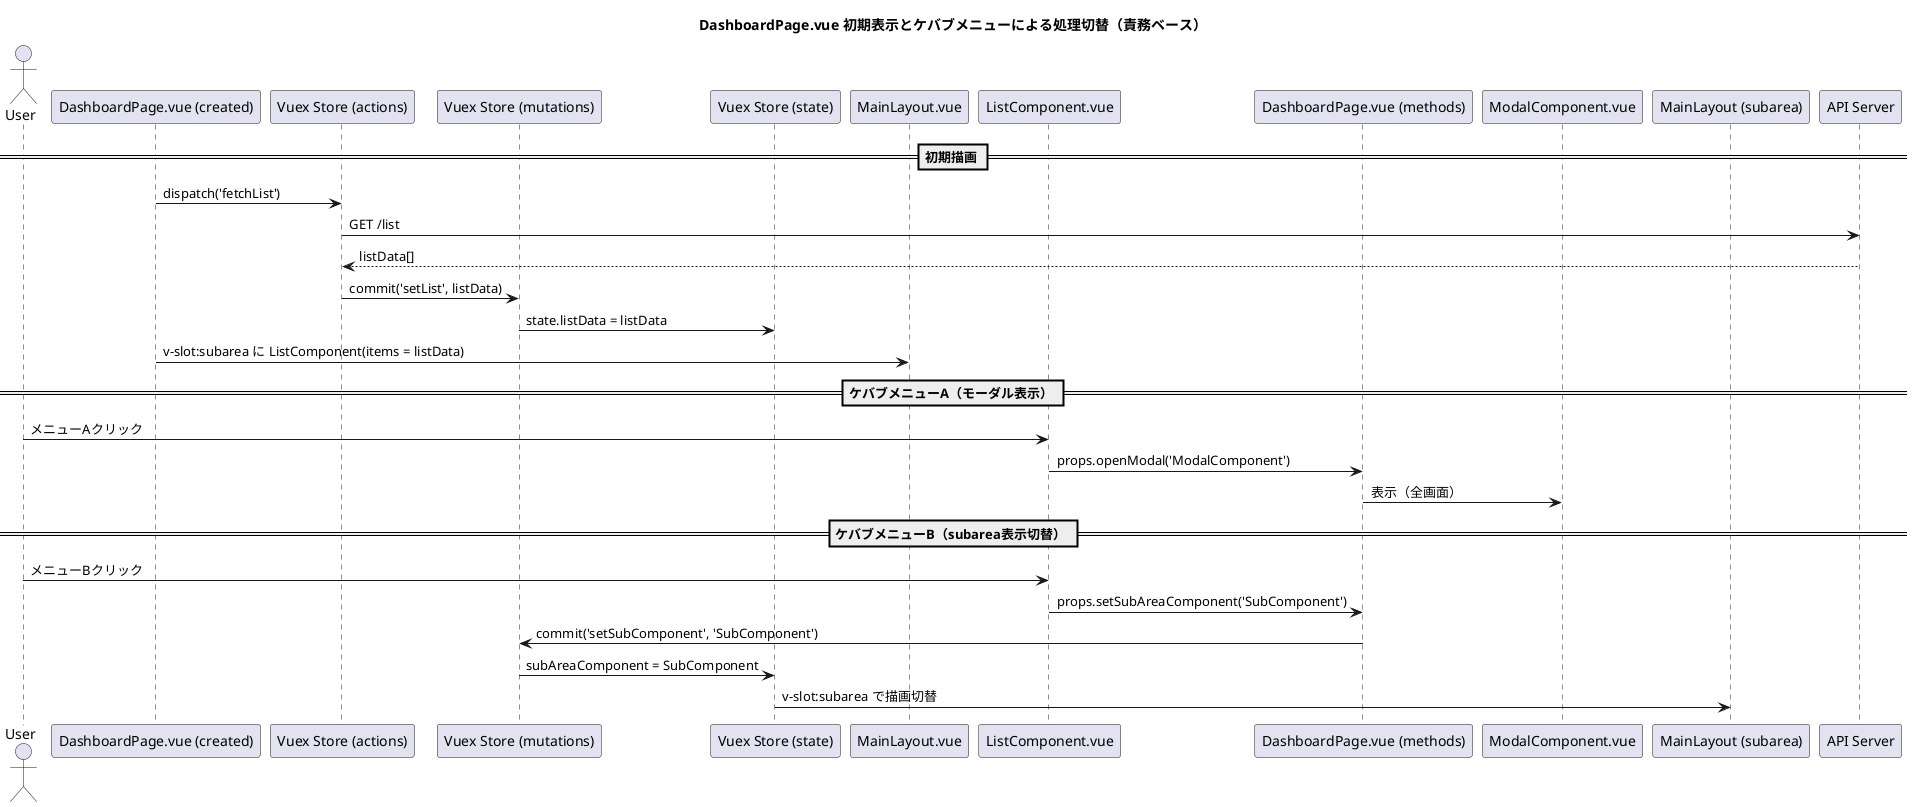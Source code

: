 @startuml
title DashboardPage.vue 初期表示とケバブメニューによる処理切替（責務ベース）

actor User
participant "DashboardPage.vue (created)" as Created
participant "Vuex Store (actions)" as StoreActions
participant "Vuex Store (mutations)" as StoreMutations
participant "Vuex Store (state)" as StoreState
participant "MainLayout.vue" as Layout
participant "ListComponent.vue" as List
participant "DashboardPage.vue (methods)" as PageMethods
participant "ModalComponent.vue" as Modal
participant "MainLayout (subarea)" as Subarea
participant "API Server" as API

== 初期描画 ==
Created -> StoreActions : dispatch('fetchList')
StoreActions -> API : GET /list
API --> StoreActions : listData[]
StoreActions -> StoreMutations : commit('setList', listData)
StoreMutations -> StoreState : state.listData = listData

Created -> Layout : v-slot:subarea に ListComponent(items = listData)

== ケバブメニューA（モーダル表示） ==
User -> List : メニューAクリック
List -> PageMethods : props.openModal('ModalComponent')
PageMethods -> Modal : 表示（全画面）

== ケバブメニューB（subarea表示切替） ==
User -> List : メニューBクリック
List -> PageMethods : props.setSubAreaComponent('SubComponent')
PageMethods -> StoreMutations : commit('setSubComponent', 'SubComponent')
StoreMutations -> StoreState : subAreaComponent = SubComponent
StoreState -> Subarea : v-slot:subarea で描画切替
@enduml